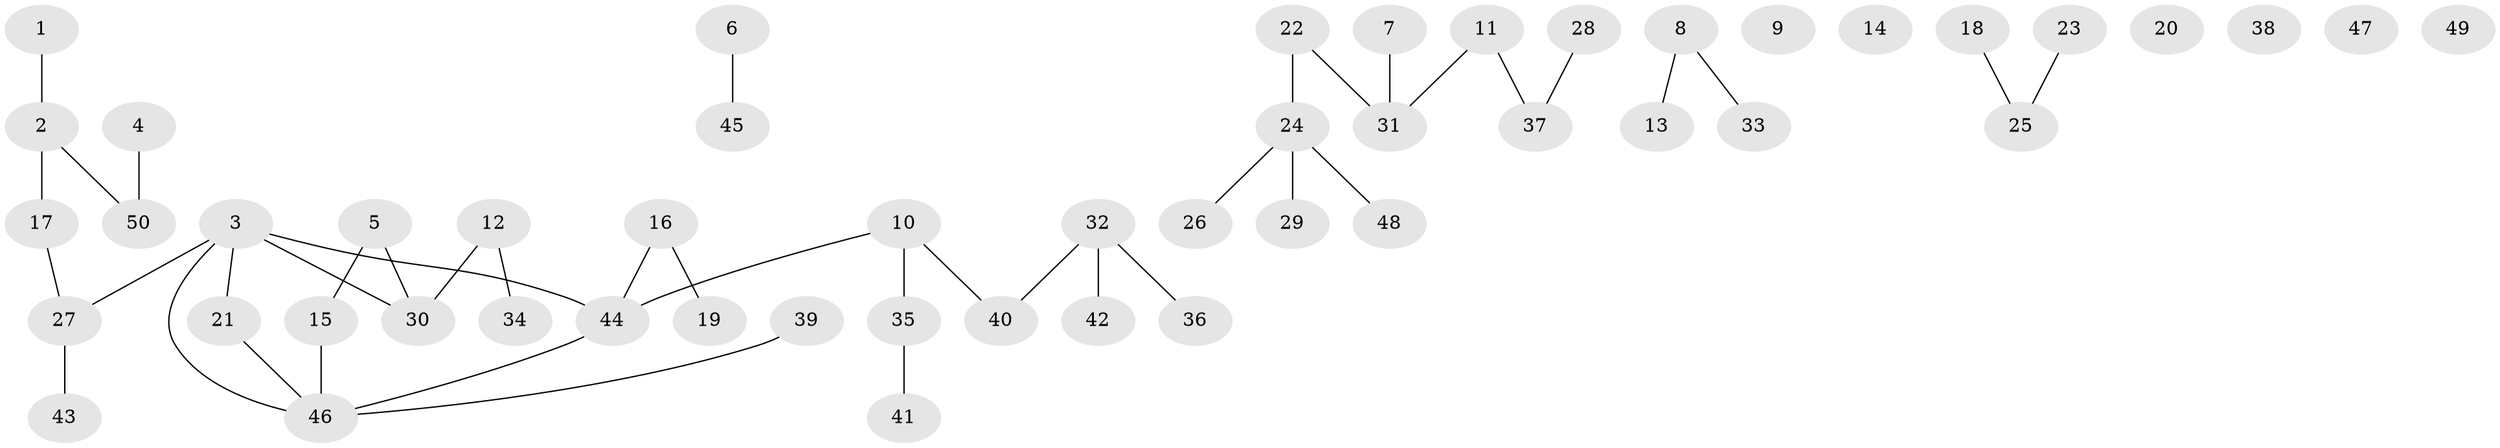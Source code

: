 // coarse degree distribution, {1: 0.45714285714285713, 3: 0.14285714285714285, 2: 0.2, 0: 0.17142857142857143, 5: 0.02857142857142857}
// Generated by graph-tools (version 1.1) at 2025/16/03/04/25 18:16:32]
// undirected, 50 vertices, 42 edges
graph export_dot {
graph [start="1"]
  node [color=gray90,style=filled];
  1;
  2;
  3;
  4;
  5;
  6;
  7;
  8;
  9;
  10;
  11;
  12;
  13;
  14;
  15;
  16;
  17;
  18;
  19;
  20;
  21;
  22;
  23;
  24;
  25;
  26;
  27;
  28;
  29;
  30;
  31;
  32;
  33;
  34;
  35;
  36;
  37;
  38;
  39;
  40;
  41;
  42;
  43;
  44;
  45;
  46;
  47;
  48;
  49;
  50;
  1 -- 2;
  2 -- 17;
  2 -- 50;
  3 -- 21;
  3 -- 27;
  3 -- 30;
  3 -- 44;
  3 -- 46;
  4 -- 50;
  5 -- 15;
  5 -- 30;
  6 -- 45;
  7 -- 31;
  8 -- 13;
  8 -- 33;
  10 -- 35;
  10 -- 40;
  10 -- 44;
  11 -- 31;
  11 -- 37;
  12 -- 30;
  12 -- 34;
  15 -- 46;
  16 -- 19;
  16 -- 44;
  17 -- 27;
  18 -- 25;
  21 -- 46;
  22 -- 24;
  22 -- 31;
  23 -- 25;
  24 -- 26;
  24 -- 29;
  24 -- 48;
  27 -- 43;
  28 -- 37;
  32 -- 36;
  32 -- 40;
  32 -- 42;
  35 -- 41;
  39 -- 46;
  44 -- 46;
}
